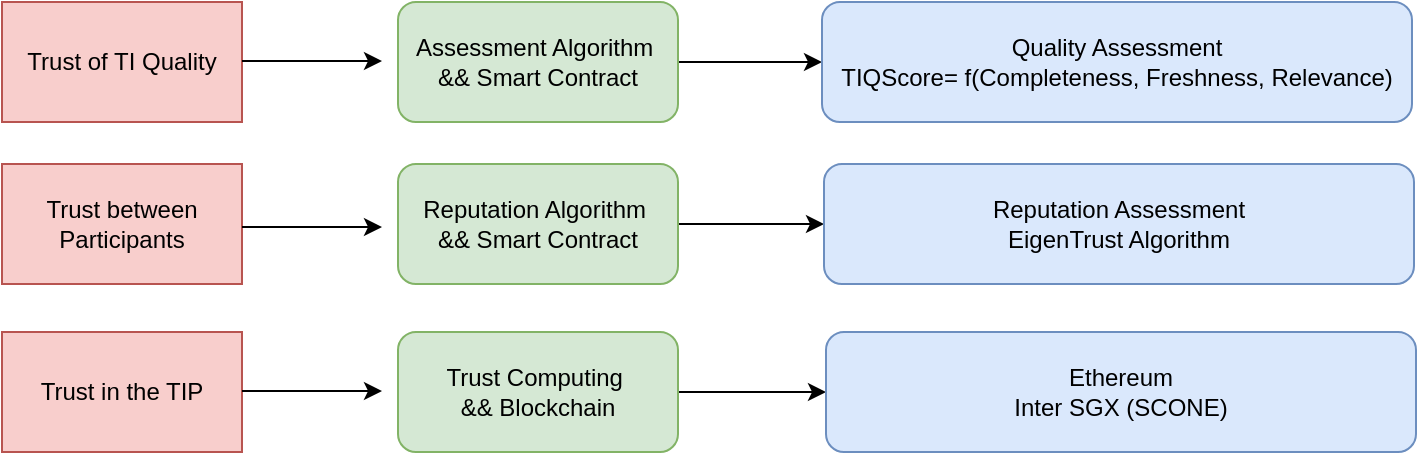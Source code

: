 <mxfile version="12.1.3" type="github" pages="1">
  <diagram id="Az74EkwLJcRTKGCIkIj8" name="Page-1">
    <mxGraphModel dx="728" dy="364" grid="0" gridSize="10" guides="1" tooltips="1" connect="1" arrows="1" fold="1" page="1" pageScale="1" pageWidth="827" pageHeight="1169" math="0" shadow="0">
      <root>
        <mxCell id="0"/>
        <mxCell id="1" parent="0"/>
        <mxCell id="bAAkzRFnRizqd0TFnBnn-1" value="Trust of TI Quality" style="rounded=0;whiteSpace=wrap;html=1;fillColor=#f8cecc;strokeColor=#b85450;flipV=0;" parent="1" vertex="1">
          <mxGeometry x="79" y="150" width="120" height="60" as="geometry"/>
        </mxCell>
        <mxCell id="bAAkzRFnRizqd0TFnBnn-2" value="Trust between&lt;br&gt;Participants" style="rounded=0;whiteSpace=wrap;html=1;fillColor=#f8cecc;strokeColor=#b85450;flipV=0;" parent="1" vertex="1">
          <mxGeometry x="79" y="231" width="120" height="60" as="geometry"/>
        </mxCell>
        <mxCell id="bAAkzRFnRizqd0TFnBnn-3" value="Trust in the TIP" style="rounded=0;whiteSpace=wrap;html=1;fillColor=#f8cecc;strokeColor=#b85450;flipV=0;" parent="1" vertex="1">
          <mxGeometry x="79" y="315" width="120" height="60" as="geometry"/>
        </mxCell>
        <mxCell id="bAAkzRFnRizqd0TFnBnn-4" value="" style="endArrow=classic;html=1;" parent="1" edge="1">
          <mxGeometry width="50" height="50" relative="1" as="geometry">
            <mxPoint x="199" y="179.5" as="sourcePoint"/>
            <mxPoint x="269" y="179.5" as="targetPoint"/>
          </mxGeometry>
        </mxCell>
        <mxCell id="Y4UgseYf_Ed_X1QdwrZy-4" style="edgeStyle=orthogonalEdgeStyle;rounded=0;orthogonalLoop=1;jettySize=auto;html=1;exitX=1;exitY=0.5;exitDx=0;exitDy=0;entryX=0;entryY=0.5;entryDx=0;entryDy=0;" edge="1" parent="1" source="bAAkzRFnRizqd0TFnBnn-5" target="Y4UgseYf_Ed_X1QdwrZy-1">
          <mxGeometry relative="1" as="geometry"/>
        </mxCell>
        <mxCell id="bAAkzRFnRizqd0TFnBnn-5" value="Assessment Algorithm&amp;nbsp;&lt;br&gt;&amp;amp;&amp;amp; Smart Contract" style="rounded=1;whiteSpace=wrap;html=1;fillColor=#d5e8d4;strokeColor=#82b366;" parent="1" vertex="1">
          <mxGeometry x="277" y="150" width="140" height="60" as="geometry"/>
        </mxCell>
        <mxCell id="Y4UgseYf_Ed_X1QdwrZy-5" style="edgeStyle=orthogonalEdgeStyle;rounded=0;orthogonalLoop=1;jettySize=auto;html=1;exitX=1;exitY=0.5;exitDx=0;exitDy=0;" edge="1" parent="1" source="bAAkzRFnRizqd0TFnBnn-6" target="Y4UgseYf_Ed_X1QdwrZy-2">
          <mxGeometry relative="1" as="geometry"/>
        </mxCell>
        <mxCell id="bAAkzRFnRizqd0TFnBnn-6" value="Reputation Algorithm&amp;nbsp;&lt;br&gt;&amp;amp;&amp;amp; Smart Contract" style="rounded=1;whiteSpace=wrap;html=1;fillColor=#d5e8d4;strokeColor=#82b366;" parent="1" vertex="1">
          <mxGeometry x="277" y="231" width="140" height="60" as="geometry"/>
        </mxCell>
        <mxCell id="bAAkzRFnRizqd0TFnBnn-7" value="" style="endArrow=classic;html=1;" parent="1" edge="1">
          <mxGeometry width="50" height="50" relative="1" as="geometry">
            <mxPoint x="199" y="262.5" as="sourcePoint"/>
            <mxPoint x="269" y="262.5" as="targetPoint"/>
          </mxGeometry>
        </mxCell>
        <mxCell id="bAAkzRFnRizqd0TFnBnn-8" value="" style="endArrow=classic;html=1;" parent="1" edge="1">
          <mxGeometry width="50" height="50" relative="1" as="geometry">
            <mxPoint x="199" y="344.5" as="sourcePoint"/>
            <mxPoint x="269" y="344.5" as="targetPoint"/>
          </mxGeometry>
        </mxCell>
        <mxCell id="Y4UgseYf_Ed_X1QdwrZy-6" value="" style="edgeStyle=orthogonalEdgeStyle;rounded=0;orthogonalLoop=1;jettySize=auto;html=1;" edge="1" parent="1" source="bAAkzRFnRizqd0TFnBnn-9" target="Y4UgseYf_Ed_X1QdwrZy-3">
          <mxGeometry relative="1" as="geometry"/>
        </mxCell>
        <mxCell id="bAAkzRFnRizqd0TFnBnn-9" value="Trust Computing&amp;nbsp;&lt;br&gt;&amp;amp;&amp;amp; Blockchain" style="rounded=1;whiteSpace=wrap;html=1;fillColor=#d5e8d4;strokeColor=#82b366;" parent="1" vertex="1">
          <mxGeometry x="277" y="315" width="140" height="60" as="geometry"/>
        </mxCell>
        <mxCell id="Y4UgseYf_Ed_X1QdwrZy-1" value="Quality Assessment&lt;br&gt;TIQScore= f(Completeness, Freshness, Relevance)" style="rounded=1;whiteSpace=wrap;html=1;fillColor=#dae8fc;strokeColor=#6c8ebf;" vertex="1" parent="1">
          <mxGeometry x="489" y="150" width="295" height="60" as="geometry"/>
        </mxCell>
        <mxCell id="Y4UgseYf_Ed_X1QdwrZy-2" value="Reputation Assessment&lt;br&gt;EigenTrust Algorithm" style="rounded=1;whiteSpace=wrap;html=1;fillColor=#dae8fc;strokeColor=#6c8ebf;" vertex="1" parent="1">
          <mxGeometry x="490" y="231" width="295" height="60" as="geometry"/>
        </mxCell>
        <mxCell id="Y4UgseYf_Ed_X1QdwrZy-3" value="Ethereum&lt;br&gt;Inter SGX (SCONE)" style="rounded=1;whiteSpace=wrap;html=1;fillColor=#dae8fc;strokeColor=#6c8ebf;" vertex="1" parent="1">
          <mxGeometry x="491" y="315" width="295" height="60" as="geometry"/>
        </mxCell>
      </root>
    </mxGraphModel>
  </diagram>
</mxfile>
